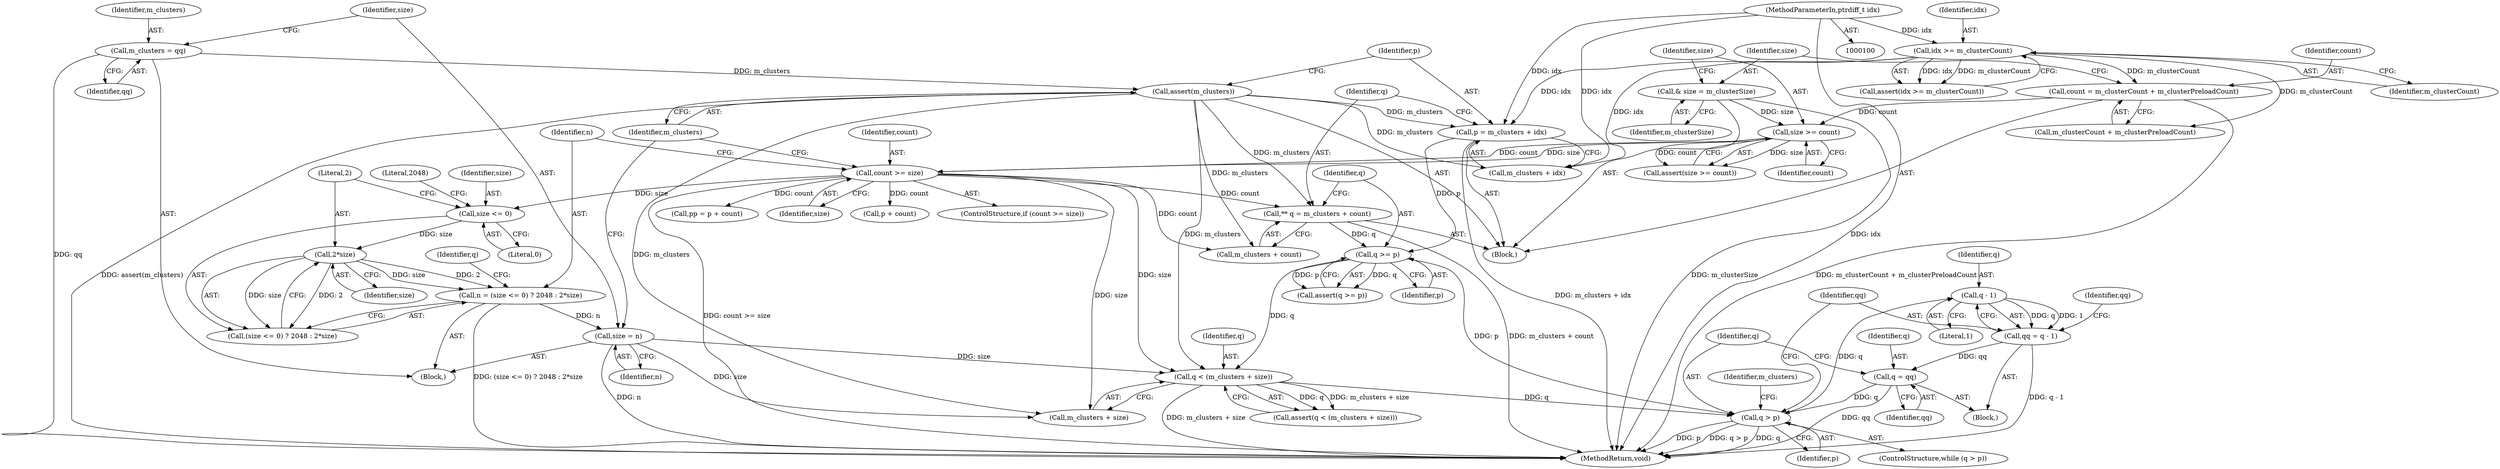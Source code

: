 digraph "1_Android_04839626ed859623901ebd3a5fd483982186b59d_193@pointer" {
"1000208" [label="(Call,q - 1)"];
"1000202" [label="(Call,q > p)"];
"1000196" [label="(Call,q < (m_clusters + size))"];
"1000192" [label="(Call,q >= p)"];
"1000186" [label="(Call,** q = m_clusters + count)"];
"1000178" [label="(Call,assert(m_clusters))"];
"1000172" [label="(Call,m_clusters = qq)"];
"1000131" [label="(Call,count >= size)"];
"1000127" [label="(Call,size >= count)"];
"1000123" [label="(Call,& size = m_clusterSize)"];
"1000117" [label="(Call,count = m_clusterCount + m_clusterPreloadCount)"];
"1000113" [label="(Call,idx >= m_clusterCount)"];
"1000102" [label="(MethodParameterIn,ptrdiff_t idx)"];
"1000180" [label="(Call,p = m_clusters + idx)"];
"1000175" [label="(Call,size = n)"];
"1000136" [label="(Call,n = (size <= 0) ? 2048 : 2*size)"];
"1000143" [label="(Call,2*size)"];
"1000139" [label="(Call,size <= 0)"];
"1000223" [label="(Call,q = qq)"];
"1000206" [label="(Call,qq = q - 1)"];
"1000208" [label="(Call,q - 1)"];
"1000124" [label="(Identifier,size)"];
"1000117" [label="(Call,count = m_clusterCount + m_clusterPreloadCount)"];
"1000112" [label="(Call,assert(idx >= m_clusterCount))"];
"1000198" [label="(Call,m_clusters + size)"];
"1000178" [label="(Call,assert(m_clusters))"];
"1000131" [label="(Call,count >= size)"];
"1000203" [label="(Identifier,q)"];
"1000182" [label="(Call,m_clusters + idx)"];
"1000174" [label="(Identifier,qq)"];
"1000136" [label="(Call,n = (size <= 0) ? 2048 : 2*size)"];
"1000119" [label="(Call,m_clusterCount + m_clusterPreloadCount)"];
"1000209" [label="(Identifier,q)"];
"1000195" [label="(Call,assert(q < (m_clusters + size)))"];
"1000175" [label="(Call,size = n)"];
"1000181" [label="(Identifier,p)"];
"1000228" [label="(Identifier,m_clusters)"];
"1000204" [label="(Identifier,p)"];
"1000138" [label="(Call,(size <= 0) ? 2048 : 2*size)"];
"1000139" [label="(Call,size <= 0)"];
"1000173" [label="(Identifier,m_clusters)"];
"1000133" [label="(Identifier,size)"];
"1000186" [label="(Call,** q = m_clusters + count)"];
"1000144" [label="(Literal,2)"];
"1000196" [label="(Call,q < (m_clusters + size))"];
"1000188" [label="(Call,m_clusters + count)"];
"1000192" [label="(Call,q >= p)"];
"1000177" [label="(Identifier,n)"];
"1000201" [label="(ControlStructure,while (q > p))"];
"1000129" [label="(Identifier,count)"];
"1000180" [label="(Call,p = m_clusters + idx)"];
"1000176" [label="(Identifier,size)"];
"1000137" [label="(Identifier,n)"];
"1000115" [label="(Identifier,m_clusterCount)"];
"1000142" [label="(Literal,2048)"];
"1000205" [label="(Block,)"];
"1000197" [label="(Identifier,q)"];
"1000210" [label="(Literal,1)"];
"1000233" [label="(MethodReturn,void)"];
"1000145" [label="(Identifier,size)"];
"1000118" [label="(Identifier,count)"];
"1000225" [label="(Identifier,qq)"];
"1000127" [label="(Call,size >= count)"];
"1000156" [label="(Call,p + count)"];
"1000193" [label="(Identifier,q)"];
"1000130" [label="(ControlStructure,if (count >= size))"];
"1000103" [label="(Block,)"];
"1000143" [label="(Call,2*size)"];
"1000172" [label="(Call,m_clusters = qq)"];
"1000134" [label="(Block,)"];
"1000113" [label="(Call,idx >= m_clusterCount)"];
"1000202" [label="(Call,q > p)"];
"1000140" [label="(Identifier,size)"];
"1000187" [label="(Identifier,q)"];
"1000102" [label="(MethodParameterIn,ptrdiff_t idx)"];
"1000215" [label="(Identifier,qq)"];
"1000154" [label="(Call,pp = p + count)"];
"1000224" [label="(Identifier,q)"];
"1000141" [label="(Literal,0)"];
"1000126" [label="(Call,assert(size >= count))"];
"1000208" [label="(Call,q - 1)"];
"1000114" [label="(Identifier,idx)"];
"1000148" [label="(Identifier,q)"];
"1000125" [label="(Identifier,m_clusterSize)"];
"1000206" [label="(Call,qq = q - 1)"];
"1000179" [label="(Identifier,m_clusters)"];
"1000207" [label="(Identifier,qq)"];
"1000191" [label="(Call,assert(q >= p))"];
"1000223" [label="(Call,q = qq)"];
"1000123" [label="(Call,& size = m_clusterSize)"];
"1000194" [label="(Identifier,p)"];
"1000132" [label="(Identifier,count)"];
"1000128" [label="(Identifier,size)"];
"1000208" -> "1000206"  [label="AST: "];
"1000208" -> "1000210"  [label="CFG: "];
"1000209" -> "1000208"  [label="AST: "];
"1000210" -> "1000208"  [label="AST: "];
"1000206" -> "1000208"  [label="CFG: "];
"1000208" -> "1000206"  [label="DDG: q"];
"1000208" -> "1000206"  [label="DDG: 1"];
"1000202" -> "1000208"  [label="DDG: q"];
"1000202" -> "1000201"  [label="AST: "];
"1000202" -> "1000204"  [label="CFG: "];
"1000203" -> "1000202"  [label="AST: "];
"1000204" -> "1000202"  [label="AST: "];
"1000207" -> "1000202"  [label="CFG: "];
"1000228" -> "1000202"  [label="CFG: "];
"1000202" -> "1000233"  [label="DDG: q"];
"1000202" -> "1000233"  [label="DDG: p"];
"1000202" -> "1000233"  [label="DDG: q > p"];
"1000196" -> "1000202"  [label="DDG: q"];
"1000223" -> "1000202"  [label="DDG: q"];
"1000192" -> "1000202"  [label="DDG: p"];
"1000196" -> "1000195"  [label="AST: "];
"1000196" -> "1000198"  [label="CFG: "];
"1000197" -> "1000196"  [label="AST: "];
"1000198" -> "1000196"  [label="AST: "];
"1000195" -> "1000196"  [label="CFG: "];
"1000196" -> "1000233"  [label="DDG: m_clusters + size"];
"1000196" -> "1000195"  [label="DDG: q"];
"1000196" -> "1000195"  [label="DDG: m_clusters + size"];
"1000192" -> "1000196"  [label="DDG: q"];
"1000178" -> "1000196"  [label="DDG: m_clusters"];
"1000175" -> "1000196"  [label="DDG: size"];
"1000131" -> "1000196"  [label="DDG: size"];
"1000192" -> "1000191"  [label="AST: "];
"1000192" -> "1000194"  [label="CFG: "];
"1000193" -> "1000192"  [label="AST: "];
"1000194" -> "1000192"  [label="AST: "];
"1000191" -> "1000192"  [label="CFG: "];
"1000192" -> "1000191"  [label="DDG: q"];
"1000192" -> "1000191"  [label="DDG: p"];
"1000186" -> "1000192"  [label="DDG: q"];
"1000180" -> "1000192"  [label="DDG: p"];
"1000186" -> "1000103"  [label="AST: "];
"1000186" -> "1000188"  [label="CFG: "];
"1000187" -> "1000186"  [label="AST: "];
"1000188" -> "1000186"  [label="AST: "];
"1000193" -> "1000186"  [label="CFG: "];
"1000186" -> "1000233"  [label="DDG: m_clusters + count"];
"1000178" -> "1000186"  [label="DDG: m_clusters"];
"1000131" -> "1000186"  [label="DDG: count"];
"1000178" -> "1000103"  [label="AST: "];
"1000178" -> "1000179"  [label="CFG: "];
"1000179" -> "1000178"  [label="AST: "];
"1000181" -> "1000178"  [label="CFG: "];
"1000178" -> "1000233"  [label="DDG: assert(m_clusters)"];
"1000172" -> "1000178"  [label="DDG: m_clusters"];
"1000178" -> "1000180"  [label="DDG: m_clusters"];
"1000178" -> "1000182"  [label="DDG: m_clusters"];
"1000178" -> "1000188"  [label="DDG: m_clusters"];
"1000178" -> "1000198"  [label="DDG: m_clusters"];
"1000172" -> "1000134"  [label="AST: "];
"1000172" -> "1000174"  [label="CFG: "];
"1000173" -> "1000172"  [label="AST: "];
"1000174" -> "1000172"  [label="AST: "];
"1000176" -> "1000172"  [label="CFG: "];
"1000172" -> "1000233"  [label="DDG: qq"];
"1000131" -> "1000130"  [label="AST: "];
"1000131" -> "1000133"  [label="CFG: "];
"1000132" -> "1000131"  [label="AST: "];
"1000133" -> "1000131"  [label="AST: "];
"1000137" -> "1000131"  [label="CFG: "];
"1000179" -> "1000131"  [label="CFG: "];
"1000131" -> "1000233"  [label="DDG: count >= size"];
"1000127" -> "1000131"  [label="DDG: count"];
"1000127" -> "1000131"  [label="DDG: size"];
"1000131" -> "1000139"  [label="DDG: size"];
"1000131" -> "1000154"  [label="DDG: count"];
"1000131" -> "1000156"  [label="DDG: count"];
"1000131" -> "1000188"  [label="DDG: count"];
"1000131" -> "1000198"  [label="DDG: size"];
"1000127" -> "1000126"  [label="AST: "];
"1000127" -> "1000129"  [label="CFG: "];
"1000128" -> "1000127"  [label="AST: "];
"1000129" -> "1000127"  [label="AST: "];
"1000126" -> "1000127"  [label="CFG: "];
"1000127" -> "1000126"  [label="DDG: size"];
"1000127" -> "1000126"  [label="DDG: count"];
"1000123" -> "1000127"  [label="DDG: size"];
"1000117" -> "1000127"  [label="DDG: count"];
"1000123" -> "1000103"  [label="AST: "];
"1000123" -> "1000125"  [label="CFG: "];
"1000124" -> "1000123"  [label="AST: "];
"1000125" -> "1000123"  [label="AST: "];
"1000128" -> "1000123"  [label="CFG: "];
"1000123" -> "1000233"  [label="DDG: m_clusterSize"];
"1000117" -> "1000103"  [label="AST: "];
"1000117" -> "1000119"  [label="CFG: "];
"1000118" -> "1000117"  [label="AST: "];
"1000119" -> "1000117"  [label="AST: "];
"1000124" -> "1000117"  [label="CFG: "];
"1000117" -> "1000233"  [label="DDG: m_clusterCount + m_clusterPreloadCount"];
"1000113" -> "1000117"  [label="DDG: m_clusterCount"];
"1000113" -> "1000112"  [label="AST: "];
"1000113" -> "1000115"  [label="CFG: "];
"1000114" -> "1000113"  [label="AST: "];
"1000115" -> "1000113"  [label="AST: "];
"1000112" -> "1000113"  [label="CFG: "];
"1000113" -> "1000112"  [label="DDG: idx"];
"1000113" -> "1000112"  [label="DDG: m_clusterCount"];
"1000102" -> "1000113"  [label="DDG: idx"];
"1000113" -> "1000119"  [label="DDG: m_clusterCount"];
"1000113" -> "1000180"  [label="DDG: idx"];
"1000113" -> "1000182"  [label="DDG: idx"];
"1000102" -> "1000100"  [label="AST: "];
"1000102" -> "1000233"  [label="DDG: idx"];
"1000102" -> "1000180"  [label="DDG: idx"];
"1000102" -> "1000182"  [label="DDG: idx"];
"1000180" -> "1000103"  [label="AST: "];
"1000180" -> "1000182"  [label="CFG: "];
"1000181" -> "1000180"  [label="AST: "];
"1000182" -> "1000180"  [label="AST: "];
"1000187" -> "1000180"  [label="CFG: "];
"1000180" -> "1000233"  [label="DDG: m_clusters + idx"];
"1000175" -> "1000134"  [label="AST: "];
"1000175" -> "1000177"  [label="CFG: "];
"1000176" -> "1000175"  [label="AST: "];
"1000177" -> "1000175"  [label="AST: "];
"1000179" -> "1000175"  [label="CFG: "];
"1000175" -> "1000233"  [label="DDG: n"];
"1000136" -> "1000175"  [label="DDG: n"];
"1000175" -> "1000198"  [label="DDG: size"];
"1000136" -> "1000134"  [label="AST: "];
"1000136" -> "1000138"  [label="CFG: "];
"1000137" -> "1000136"  [label="AST: "];
"1000138" -> "1000136"  [label="AST: "];
"1000148" -> "1000136"  [label="CFG: "];
"1000136" -> "1000233"  [label="DDG: (size <= 0) ? 2048 : 2*size"];
"1000143" -> "1000136"  [label="DDG: 2"];
"1000143" -> "1000136"  [label="DDG: size"];
"1000143" -> "1000138"  [label="AST: "];
"1000143" -> "1000145"  [label="CFG: "];
"1000144" -> "1000143"  [label="AST: "];
"1000145" -> "1000143"  [label="AST: "];
"1000138" -> "1000143"  [label="CFG: "];
"1000143" -> "1000138"  [label="DDG: 2"];
"1000143" -> "1000138"  [label="DDG: size"];
"1000139" -> "1000143"  [label="DDG: size"];
"1000139" -> "1000138"  [label="AST: "];
"1000139" -> "1000141"  [label="CFG: "];
"1000140" -> "1000139"  [label="AST: "];
"1000141" -> "1000139"  [label="AST: "];
"1000142" -> "1000139"  [label="CFG: "];
"1000144" -> "1000139"  [label="CFG: "];
"1000223" -> "1000205"  [label="AST: "];
"1000223" -> "1000225"  [label="CFG: "];
"1000224" -> "1000223"  [label="AST: "];
"1000225" -> "1000223"  [label="AST: "];
"1000203" -> "1000223"  [label="CFG: "];
"1000223" -> "1000233"  [label="DDG: qq"];
"1000206" -> "1000223"  [label="DDG: qq"];
"1000206" -> "1000205"  [label="AST: "];
"1000207" -> "1000206"  [label="AST: "];
"1000215" -> "1000206"  [label="CFG: "];
"1000206" -> "1000233"  [label="DDG: q - 1"];
}
